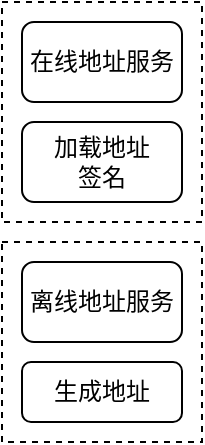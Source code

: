 <mxfile version="26.2.9">
  <diagram name="第 1 页" id="0UzyS3-ewtBV63V0uOD1">
    <mxGraphModel dx="1020" dy="570" grid="1" gridSize="10" guides="1" tooltips="1" connect="1" arrows="1" fold="1" page="1" pageScale="1" pageWidth="827" pageHeight="1169" math="0" shadow="0">
      <root>
        <mxCell id="0" />
        <mxCell id="1" parent="0" />
        <mxCell id="F-h4gFkWZBOA76sJjUIW-7" value="" style="group" vertex="1" connectable="0" parent="1">
          <mxGeometry x="280" y="50" width="100" height="110" as="geometry" />
        </mxCell>
        <mxCell id="F-h4gFkWZBOA76sJjUIW-2" value="&lt;div&gt;&lt;br&gt;&lt;/div&gt;" style="rounded=0;whiteSpace=wrap;html=1;dashed=1;" vertex="1" parent="F-h4gFkWZBOA76sJjUIW-7">
          <mxGeometry width="100" height="110" as="geometry" />
        </mxCell>
        <mxCell id="F-h4gFkWZBOA76sJjUIW-3" value="加载地址&lt;div&gt;签名&lt;/div&gt;" style="rounded=1;whiteSpace=wrap;html=1;" vertex="1" parent="F-h4gFkWZBOA76sJjUIW-7">
          <mxGeometry x="10" y="60" width="80" height="40" as="geometry" />
        </mxCell>
        <mxCell id="F-h4gFkWZBOA76sJjUIW-6" value="&lt;span style=&quot;color: rgb(0, 0, 0); font-family: Helvetica; font-size: 12px; font-style: normal; font-variant-ligatures: normal; font-variant-caps: normal; font-weight: 400; letter-spacing: normal; orphans: 2; text-align: center; text-indent: 0px; text-transform: none; widows: 2; word-spacing: 0px; -webkit-text-stroke-width: 0px; white-space: normal; text-decoration-thickness: initial; text-decoration-style: initial; text-decoration-color: initial; float: none; background-color: rgb(255, 255, 255); display: inline !important;&quot;&gt;在线地址服务&lt;/span&gt;" style="rounded=1;whiteSpace=wrap;html=1;" vertex="1" parent="F-h4gFkWZBOA76sJjUIW-7">
          <mxGeometry x="10" y="10" width="80" height="40" as="geometry" />
        </mxCell>
        <mxCell id="F-h4gFkWZBOA76sJjUIW-8" value="" style="group" vertex="1" connectable="0" parent="1">
          <mxGeometry x="280" y="170" width="100" height="100" as="geometry" />
        </mxCell>
        <mxCell id="F-h4gFkWZBOA76sJjUIW-1" value="" style="rounded=0;whiteSpace=wrap;html=1;dashed=1;" vertex="1" parent="F-h4gFkWZBOA76sJjUIW-8">
          <mxGeometry width="100" height="100" as="geometry" />
        </mxCell>
        <mxCell id="F-h4gFkWZBOA76sJjUIW-4" value="生成地址" style="rounded=1;whiteSpace=wrap;html=1;" vertex="1" parent="F-h4gFkWZBOA76sJjUIW-8">
          <mxGeometry x="10" y="60" width="80" height="30" as="geometry" />
        </mxCell>
        <mxCell id="F-h4gFkWZBOA76sJjUIW-5" value="&lt;span style=&quot;color: rgb(0, 0, 0); font-family: Helvetica; font-size: 12px; font-style: normal; font-variant-ligatures: normal; font-variant-caps: normal; font-weight: 400; letter-spacing: normal; orphans: 2; text-align: center; text-indent: 0px; text-transform: none; widows: 2; word-spacing: 0px; -webkit-text-stroke-width: 0px; white-space: normal; text-decoration-thickness: initial; text-decoration-style: initial; text-decoration-color: initial; float: none; background-color: rgb(255, 255, 255); display: inline !important;&quot;&gt;离线地址服务&lt;/span&gt;" style="rounded=1;whiteSpace=wrap;html=1;" vertex="1" parent="F-h4gFkWZBOA76sJjUIW-8">
          <mxGeometry x="10" y="10" width="80" height="40" as="geometry" />
        </mxCell>
      </root>
    </mxGraphModel>
  </diagram>
</mxfile>

